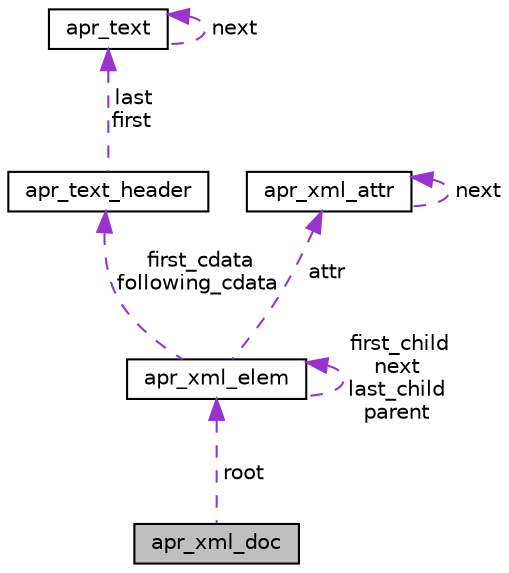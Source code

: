 digraph "apr_xml_doc"
{
  edge [fontname="Helvetica",fontsize="10",labelfontname="Helvetica",labelfontsize="10"];
  node [fontname="Helvetica",fontsize="10",shape=record];
  Node1 [label="apr_xml_doc",height=0.2,width=0.4,color="black", fillcolor="grey75", style="filled", fontcolor="black"];
  Node2 -> Node1 [dir="back",color="darkorchid3",fontsize="10",style="dashed",label=" root" ,fontname="Helvetica"];
  Node2 [label="apr_xml_elem",height=0.2,width=0.4,color="black", fillcolor="white", style="filled",URL="$structapr__xml__elem.html"];
  Node3 -> Node2 [dir="back",color="darkorchid3",fontsize="10",style="dashed",label=" first_cdata\nfollowing_cdata" ,fontname="Helvetica"];
  Node3 [label="apr_text_header",height=0.2,width=0.4,color="black", fillcolor="white", style="filled",URL="$structapr__text__header.html"];
  Node4 -> Node3 [dir="back",color="darkorchid3",fontsize="10",style="dashed",label=" last\nfirst" ,fontname="Helvetica"];
  Node4 [label="apr_text",height=0.2,width=0.4,color="black", fillcolor="white", style="filled",URL="$structapr__text.html"];
  Node4 -> Node4 [dir="back",color="darkorchid3",fontsize="10",style="dashed",label=" next" ,fontname="Helvetica"];
  Node2 -> Node2 [dir="back",color="darkorchid3",fontsize="10",style="dashed",label=" first_child\nnext\nlast_child\nparent" ,fontname="Helvetica"];
  Node5 -> Node2 [dir="back",color="darkorchid3",fontsize="10",style="dashed",label=" attr" ,fontname="Helvetica"];
  Node5 [label="apr_xml_attr",height=0.2,width=0.4,color="black", fillcolor="white", style="filled",URL="$structapr__xml__attr.html"];
  Node5 -> Node5 [dir="back",color="darkorchid3",fontsize="10",style="dashed",label=" next" ,fontname="Helvetica"];
}
